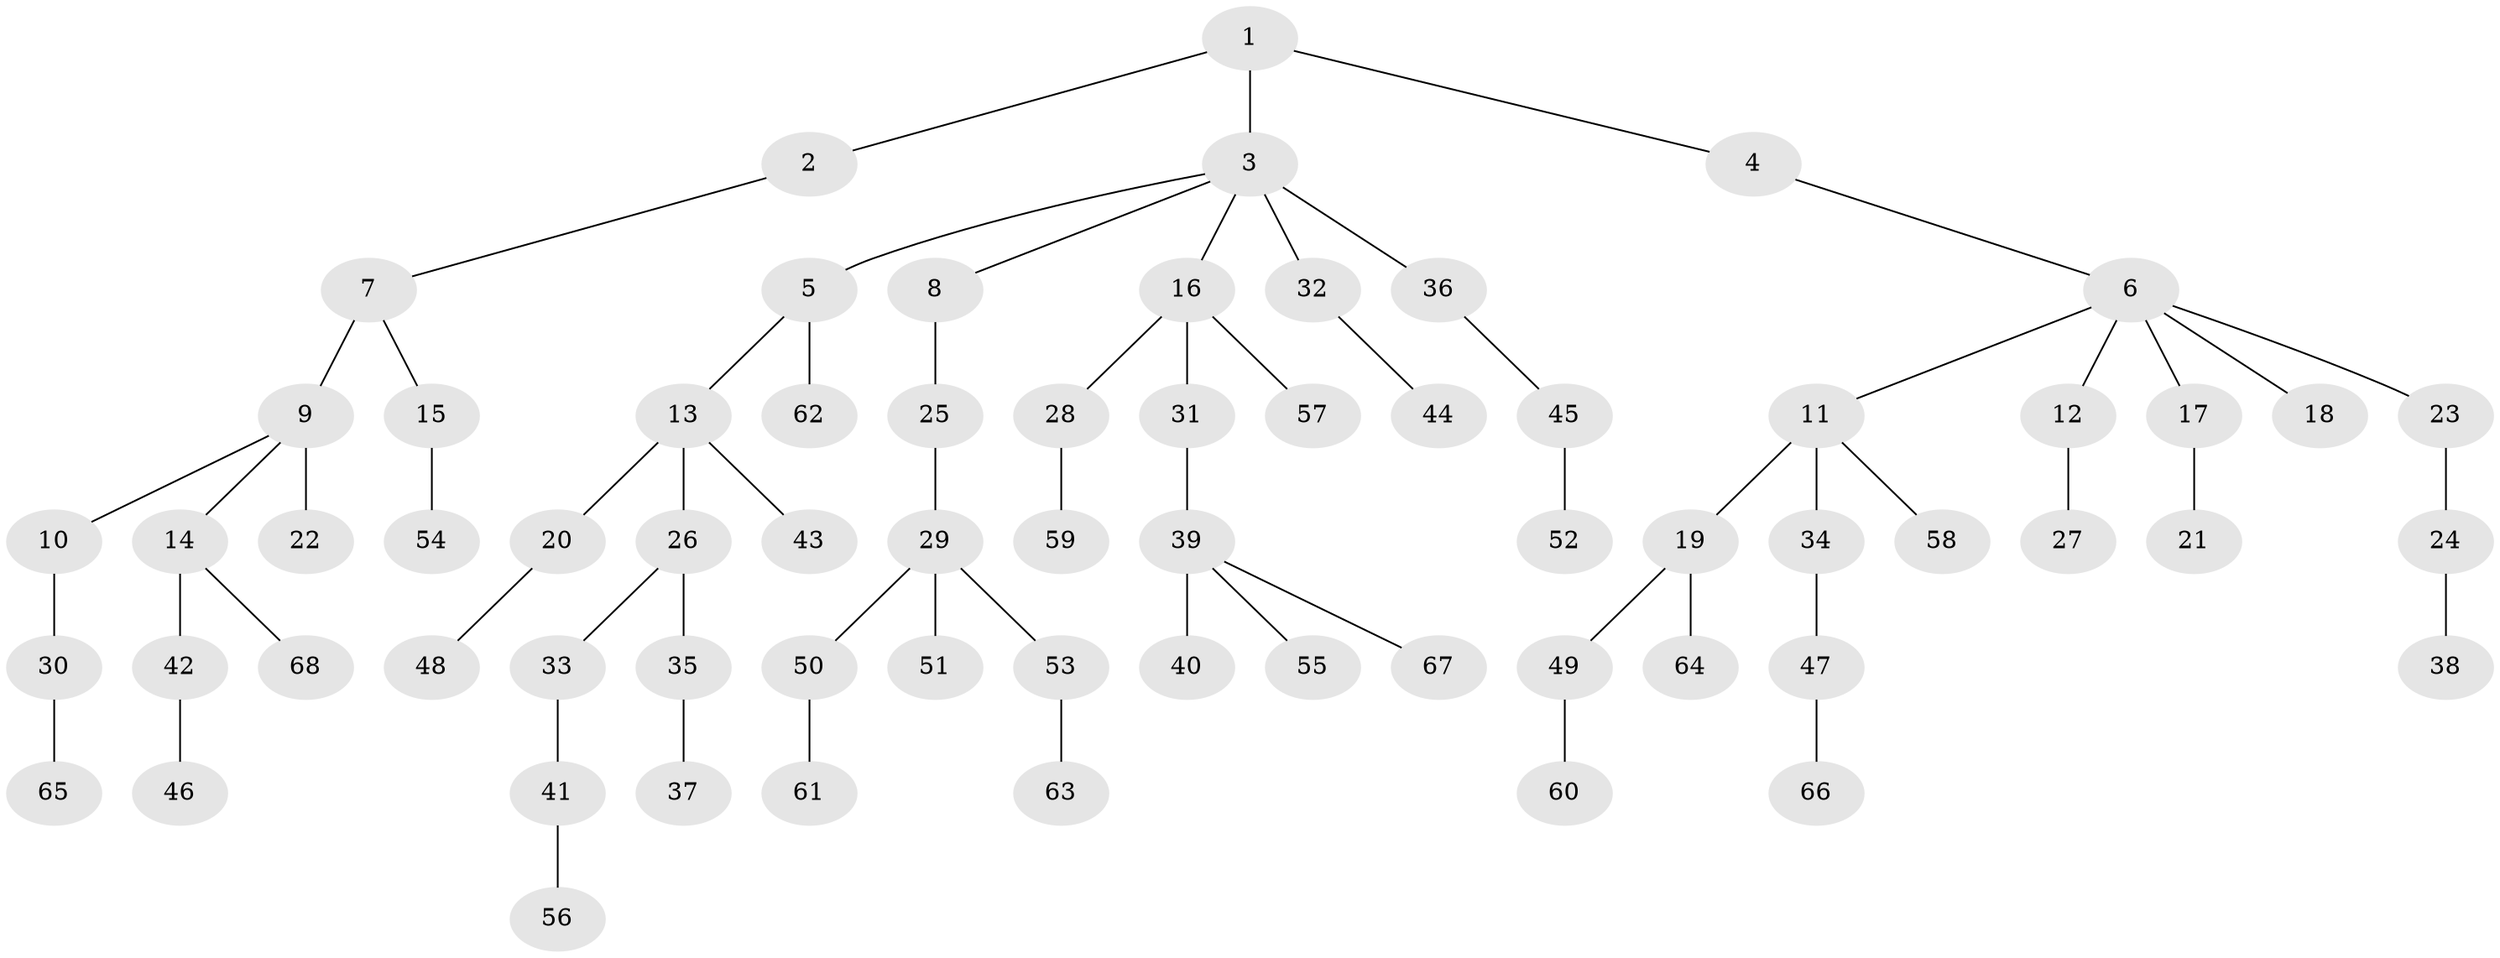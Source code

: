 // original degree distribution, {4: 0.06923076923076923, 3: 0.13076923076923078, 6: 0.015384615384615385, 5: 0.046153846153846156, 7: 0.007692307692307693, 2: 0.2076923076923077, 1: 0.5230769230769231}
// Generated by graph-tools (version 1.1) at 2025/37/03/09/25 02:37:05]
// undirected, 68 vertices, 67 edges
graph export_dot {
graph [start="1"]
  node [color=gray90,style=filled];
  1;
  2;
  3;
  4;
  5;
  6;
  7;
  8;
  9;
  10;
  11;
  12;
  13;
  14;
  15;
  16;
  17;
  18;
  19;
  20;
  21;
  22;
  23;
  24;
  25;
  26;
  27;
  28;
  29;
  30;
  31;
  32;
  33;
  34;
  35;
  36;
  37;
  38;
  39;
  40;
  41;
  42;
  43;
  44;
  45;
  46;
  47;
  48;
  49;
  50;
  51;
  52;
  53;
  54;
  55;
  56;
  57;
  58;
  59;
  60;
  61;
  62;
  63;
  64;
  65;
  66;
  67;
  68;
  1 -- 2 [weight=1.0];
  1 -- 3 [weight=1.0];
  1 -- 4 [weight=1.0];
  2 -- 7 [weight=1.0];
  3 -- 5 [weight=1.0];
  3 -- 8 [weight=1.0];
  3 -- 16 [weight=1.0];
  3 -- 32 [weight=1.0];
  3 -- 36 [weight=2.0];
  4 -- 6 [weight=1.0];
  5 -- 13 [weight=1.0];
  5 -- 62 [weight=2.0];
  6 -- 11 [weight=1.0];
  6 -- 12 [weight=1.0];
  6 -- 17 [weight=1.0];
  6 -- 18 [weight=1.0];
  6 -- 23 [weight=1.0];
  7 -- 9 [weight=2.0];
  7 -- 15 [weight=1.0];
  8 -- 25 [weight=2.0];
  9 -- 10 [weight=1.0];
  9 -- 14 [weight=1.0];
  9 -- 22 [weight=1.0];
  10 -- 30 [weight=1.0];
  11 -- 19 [weight=2.0];
  11 -- 34 [weight=1.0];
  11 -- 58 [weight=1.0];
  12 -- 27 [weight=2.0];
  13 -- 20 [weight=1.0];
  13 -- 26 [weight=1.0];
  13 -- 43 [weight=1.0];
  14 -- 42 [weight=1.0];
  14 -- 68 [weight=1.0];
  15 -- 54 [weight=1.0];
  16 -- 28 [weight=1.0];
  16 -- 31 [weight=1.0];
  16 -- 57 [weight=1.0];
  17 -- 21 [weight=1.0];
  19 -- 49 [weight=1.0];
  19 -- 64 [weight=1.0];
  20 -- 48 [weight=1.0];
  23 -- 24 [weight=1.0];
  24 -- 38 [weight=1.0];
  25 -- 29 [weight=1.0];
  26 -- 33 [weight=1.0];
  26 -- 35 [weight=3.0];
  28 -- 59 [weight=2.0];
  29 -- 50 [weight=1.0];
  29 -- 51 [weight=1.0];
  29 -- 53 [weight=1.0];
  30 -- 65 [weight=2.0];
  31 -- 39 [weight=1.0];
  32 -- 44 [weight=1.0];
  33 -- 41 [weight=3.0];
  34 -- 47 [weight=1.0];
  35 -- 37 [weight=1.0];
  36 -- 45 [weight=1.0];
  39 -- 40 [weight=2.0];
  39 -- 55 [weight=1.0];
  39 -- 67 [weight=1.0];
  41 -- 56 [weight=1.0];
  42 -- 46 [weight=1.0];
  45 -- 52 [weight=1.0];
  47 -- 66 [weight=1.0];
  49 -- 60 [weight=1.0];
  50 -- 61 [weight=1.0];
  53 -- 63 [weight=2.0];
}
